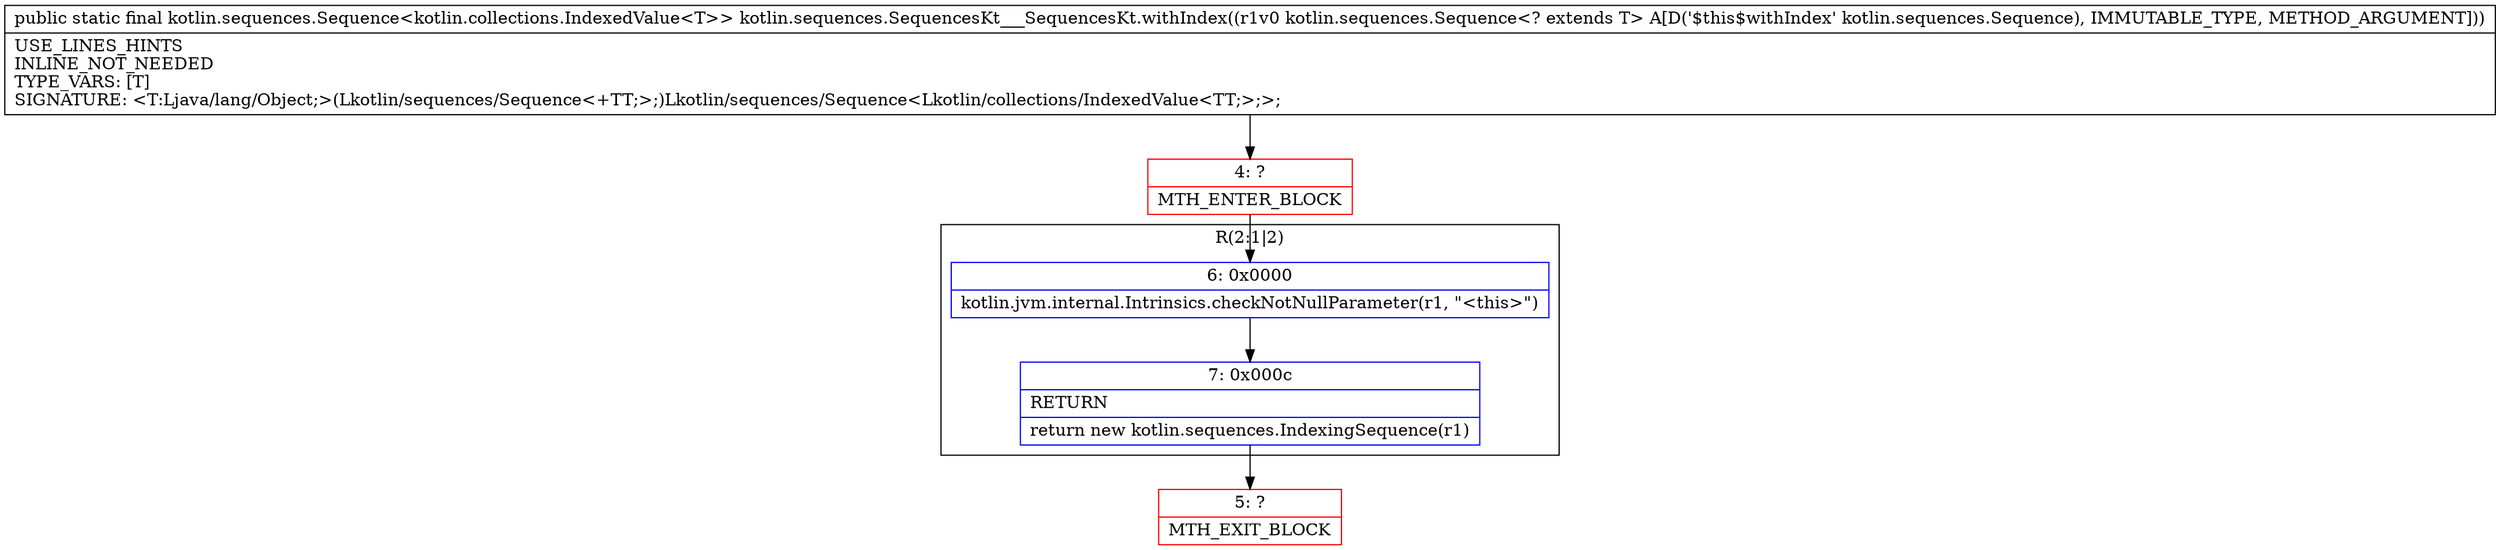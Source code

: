 digraph "CFG forkotlin.sequences.SequencesKt___SequencesKt.withIndex(Lkotlin\/sequences\/Sequence;)Lkotlin\/sequences\/Sequence;" {
subgraph cluster_Region_1050628265 {
label = "R(2:1|2)";
node [shape=record,color=blue];
Node_6 [shape=record,label="{6\:\ 0x0000|kotlin.jvm.internal.Intrinsics.checkNotNullParameter(r1, \"\<this\>\")\l}"];
Node_7 [shape=record,label="{7\:\ 0x000c|RETURN\l|return new kotlin.sequences.IndexingSequence(r1)\l}"];
}
Node_4 [shape=record,color=red,label="{4\:\ ?|MTH_ENTER_BLOCK\l}"];
Node_5 [shape=record,color=red,label="{5\:\ ?|MTH_EXIT_BLOCK\l}"];
MethodNode[shape=record,label="{public static final kotlin.sequences.Sequence\<kotlin.collections.IndexedValue\<T\>\> kotlin.sequences.SequencesKt___SequencesKt.withIndex((r1v0 kotlin.sequences.Sequence\<? extends T\> A[D('$this$withIndex' kotlin.sequences.Sequence), IMMUTABLE_TYPE, METHOD_ARGUMENT]))  | USE_LINES_HINTS\lINLINE_NOT_NEEDED\lTYPE_VARS: [T]\lSIGNATURE: \<T:Ljava\/lang\/Object;\>(Lkotlin\/sequences\/Sequence\<+TT;\>;)Lkotlin\/sequences\/Sequence\<Lkotlin\/collections\/IndexedValue\<TT;\>;\>;\l}"];
MethodNode -> Node_4;Node_6 -> Node_7;
Node_7 -> Node_5;
Node_4 -> Node_6;
}

